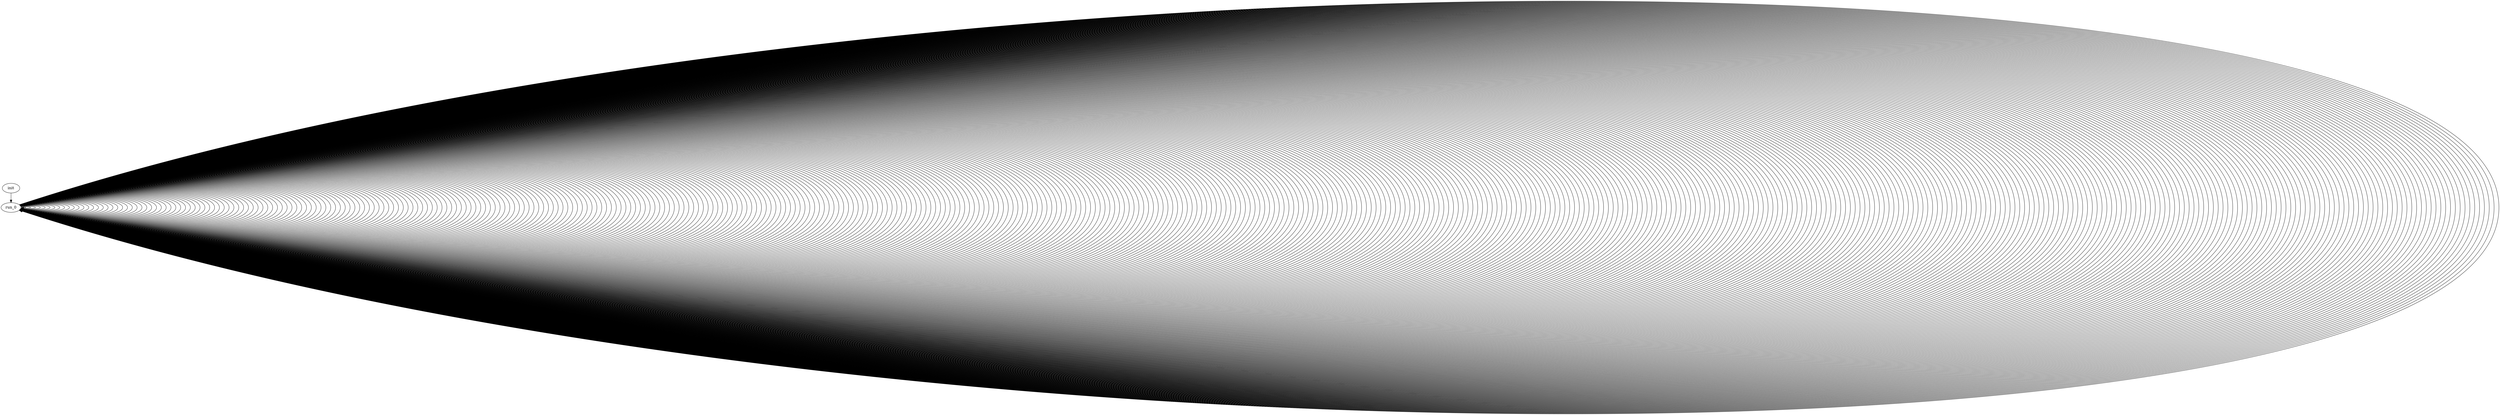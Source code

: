 digraph PLIC_Core {  graph [rankdir=TD];  
-1->0;
-1[ label =" init "];
0->0;
0->0;
0->0;
0->0;
0->0;
0->0;
0->0;
0->0;
0->0;
0->0;
0->0;
0->0;
0->0;
0->0;
0->0;
0->0;
0->0;
0->0;
0->0;
0->0;
0->0;
0->0;
0->0;
0->0;
0->0;
0->0;
0->0;
0->0;
0->0;
0->0;
0->0;
0->0;
0->0;
0->0;
0->0;
0->0;
0->0;
0->0;
0->0;
0->0;
0->0;
0->0;
0->0;
0->0;
0->0;
0->0;
0->0;
0->0;
0->0;
0->0;
0->0;
0->0;
0->0;
0->0;
0->0;
0->0;
0->0;
0->0;
0->0;
0->0;
0->0;
0->0;
0->0;
0->0;
0->0;
0->0;
0->0;
0->0;
0->0;
0->0;
0->0;
0->0;
0->0;
0->0;
0->0;
0->0;
0->0;
0->0;
0->0;
0->0;
0->0;
0->0;
0->0;
0->0;
0->0;
0->0;
0->0;
0->0;
0->0;
0->0;
0->0;
0->0;
0->0;
0->0;
0->0;
0->0;
0->0;
0->0;
0->0;
0->0;
0->0;
0->0;
0->0;
0->0;
0->0;
0->0;
0->0;
0->0;
0->0;
0->0;
0->0;
0->0;
0->0;
0->0;
0->0;
0->0;
0->0;
0->0;
0->0;
0->0;
0->0;
0->0;
0->0;
0->0;
0->0;
0->0;
0->0;
0->0;
0->0;
0->0;
0->0;
0->0;
0->0;
0->0;
0->0;
0->0;
0->0;
0->0;
0->0;
0->0;
0->0;
0->0;
0->0;
0->0;
0->0;
0->0;
0->0;
0->0;
0->0;
0->0;
0->0;
0->0;
0->0;
0->0;
0->0;
0->0;
0->0;
0->0;
0->0;
0->0;
0->0;
0->0;
0->0;
0->0;
0->0;
0->0;
0->0;
0->0;
0->0;
0->0;
0->0;
0->0;
0->0;
0->0;
0->0;
0->0;
0->0;
0->0;
0->0;
0->0;
0->0;
0->0;
0->0;
0->0;
0->0;
0->0;
0->0;
0->0;
0->0;
0->0;
0->0;
0->0;
0->0;
0->0;
0->0;
0->0;
0->0;
0->0;
0->0;
0->0;
0->0;
0->0;
0->0;
0->0;
0->0;
0->0;
0->0;
0->0;
0->0;
0->0;
0->0;
0->0;
0->0;
0->0;
0->0;
0->0;
0->0;
0->0;
0->0;
0->0;
0->0;
0->0;
0->0;
0->0;
0->0;
0->0;
0->0;
0->0;
0->0;
0->0;
0->0;
0->0;
0->0;
0->0;
0->0;
0->0;
0->0;
0->0;
0->0;
0->0;
0->0;
0->0;
0->0;
0->0;
0->0;
0->0;
0->0;
0->0;
0->0;
0->0;
0->0;
0->0;
0->0;
0->0;
0->0;
0->0;
0->0;
0->0;
0->0;
0->0;
0->0;
0->0;
0->0;
0->0;
0->0;
0->0;
0->0;
0->0;
0->0;
0->0;
0->0;
0->0;
0->0;
0->0;
0->0;
0->0;
0->0;
0->0;
0->0;
0->0;
0->0;
0->0;
0->0;
0->0;
0->0;
0->0;
0->0;
0->0;
0->0;
0->0;
0->0;
0->0;
0->0;
0->0;
0->0;
0->0;
0->0;
0->0;
0->0;
0->0;
0->0;
0->0;
0->0;
0->0;
0->0;
0->0;
0->0;
0->0;
0->0;
0->0;
0->0;
0->0;
0->0;
0->0;
0->0;
0->0;
0->0;
0->0;
0->0;
0->0;
0->0;
0->0;
0->0;
0->0;
0->0;
0->0;
0->0;
0->0;
0->0;
0->0;
0->0;
0->0;
0->0;
0->0;
0->0;
0->0;
0->0;
0->0;
0->0;
0->0;
0->0;
0->0;
0->0;
0->0;
0->0;
0->0;
0->0;
0->0;
0->0;
0->0;
0->0;
0->0;
0->0;
0->0;
0->0;
0->0;
0->0;
0->0;
0->0;
0->0;
0->0;
0->0;
0->0;
0->0;
0->0;
0->0;
0->0;
0->0;
0->0;
0->0;
0->0;
0->0;
0->0;
0->0;
0->0;
0->0;
0->0;
0->0;
0->0;
0->0;
0->0;
0->0;
0->0;
0->0;
0->0;
0->0;
0->0;
0->0;
0->0;
0->0;
0->0;
0->0;
0->0;
0->0;
0->0;
0->0;
0->0;
0->0;
0->0;
0->0;
0->0;
0->0;
0->0;
0->0;
0->0;
0->0;
0->0;
0->0;
0->0;
0->0;
0->0;
0->0;
0->0;
0->0;
0->0;
0->0;
0->0;
0->0;
0->0;
0->0;
0->0;
0->0;
0->0;
0->0;
0->0;
0->0;
0->0;
0->0;
0->0;
0->0;
0->0;
0->0;
0->0;
0->0;
0->0;
0->0;
0->0;
0->0;
0->0;
0->0;
0->0;
0->0;
0->0;
0->0;
0->0;
0->0;
0->0;
0->0;
0->0;
0->0;
0->0;
0->0;
0->0;
0->0;
0->0;
0->0;
0->0;
0->0;
0->0;
0->0;
0->0;
0->0;
0->0;
0->0;
0->0;
0->0;
0->0;
0->0;
0->0;
0->0;
0->0;
0->0;
0->0;
0->0;
0->0;
0->0;
0->0;
0->0;
0->0;
0->0;
0->0;
0->0;
0->0;
0->0;
0->0;
0->0;
0->0;
0->0;
0->0;
0->0;
0->0;
0->0;
0->0;
0->0;
0->0;
0->0;
0->0;
0->0;
0->0;
0->0;
0->0;
0->0;
0->0;
0->0;
0->0;
0->0;
0->0;
0->0;
0->0;
0->0;
0->0;
0->0;
0[ label ="run_0"];
}
